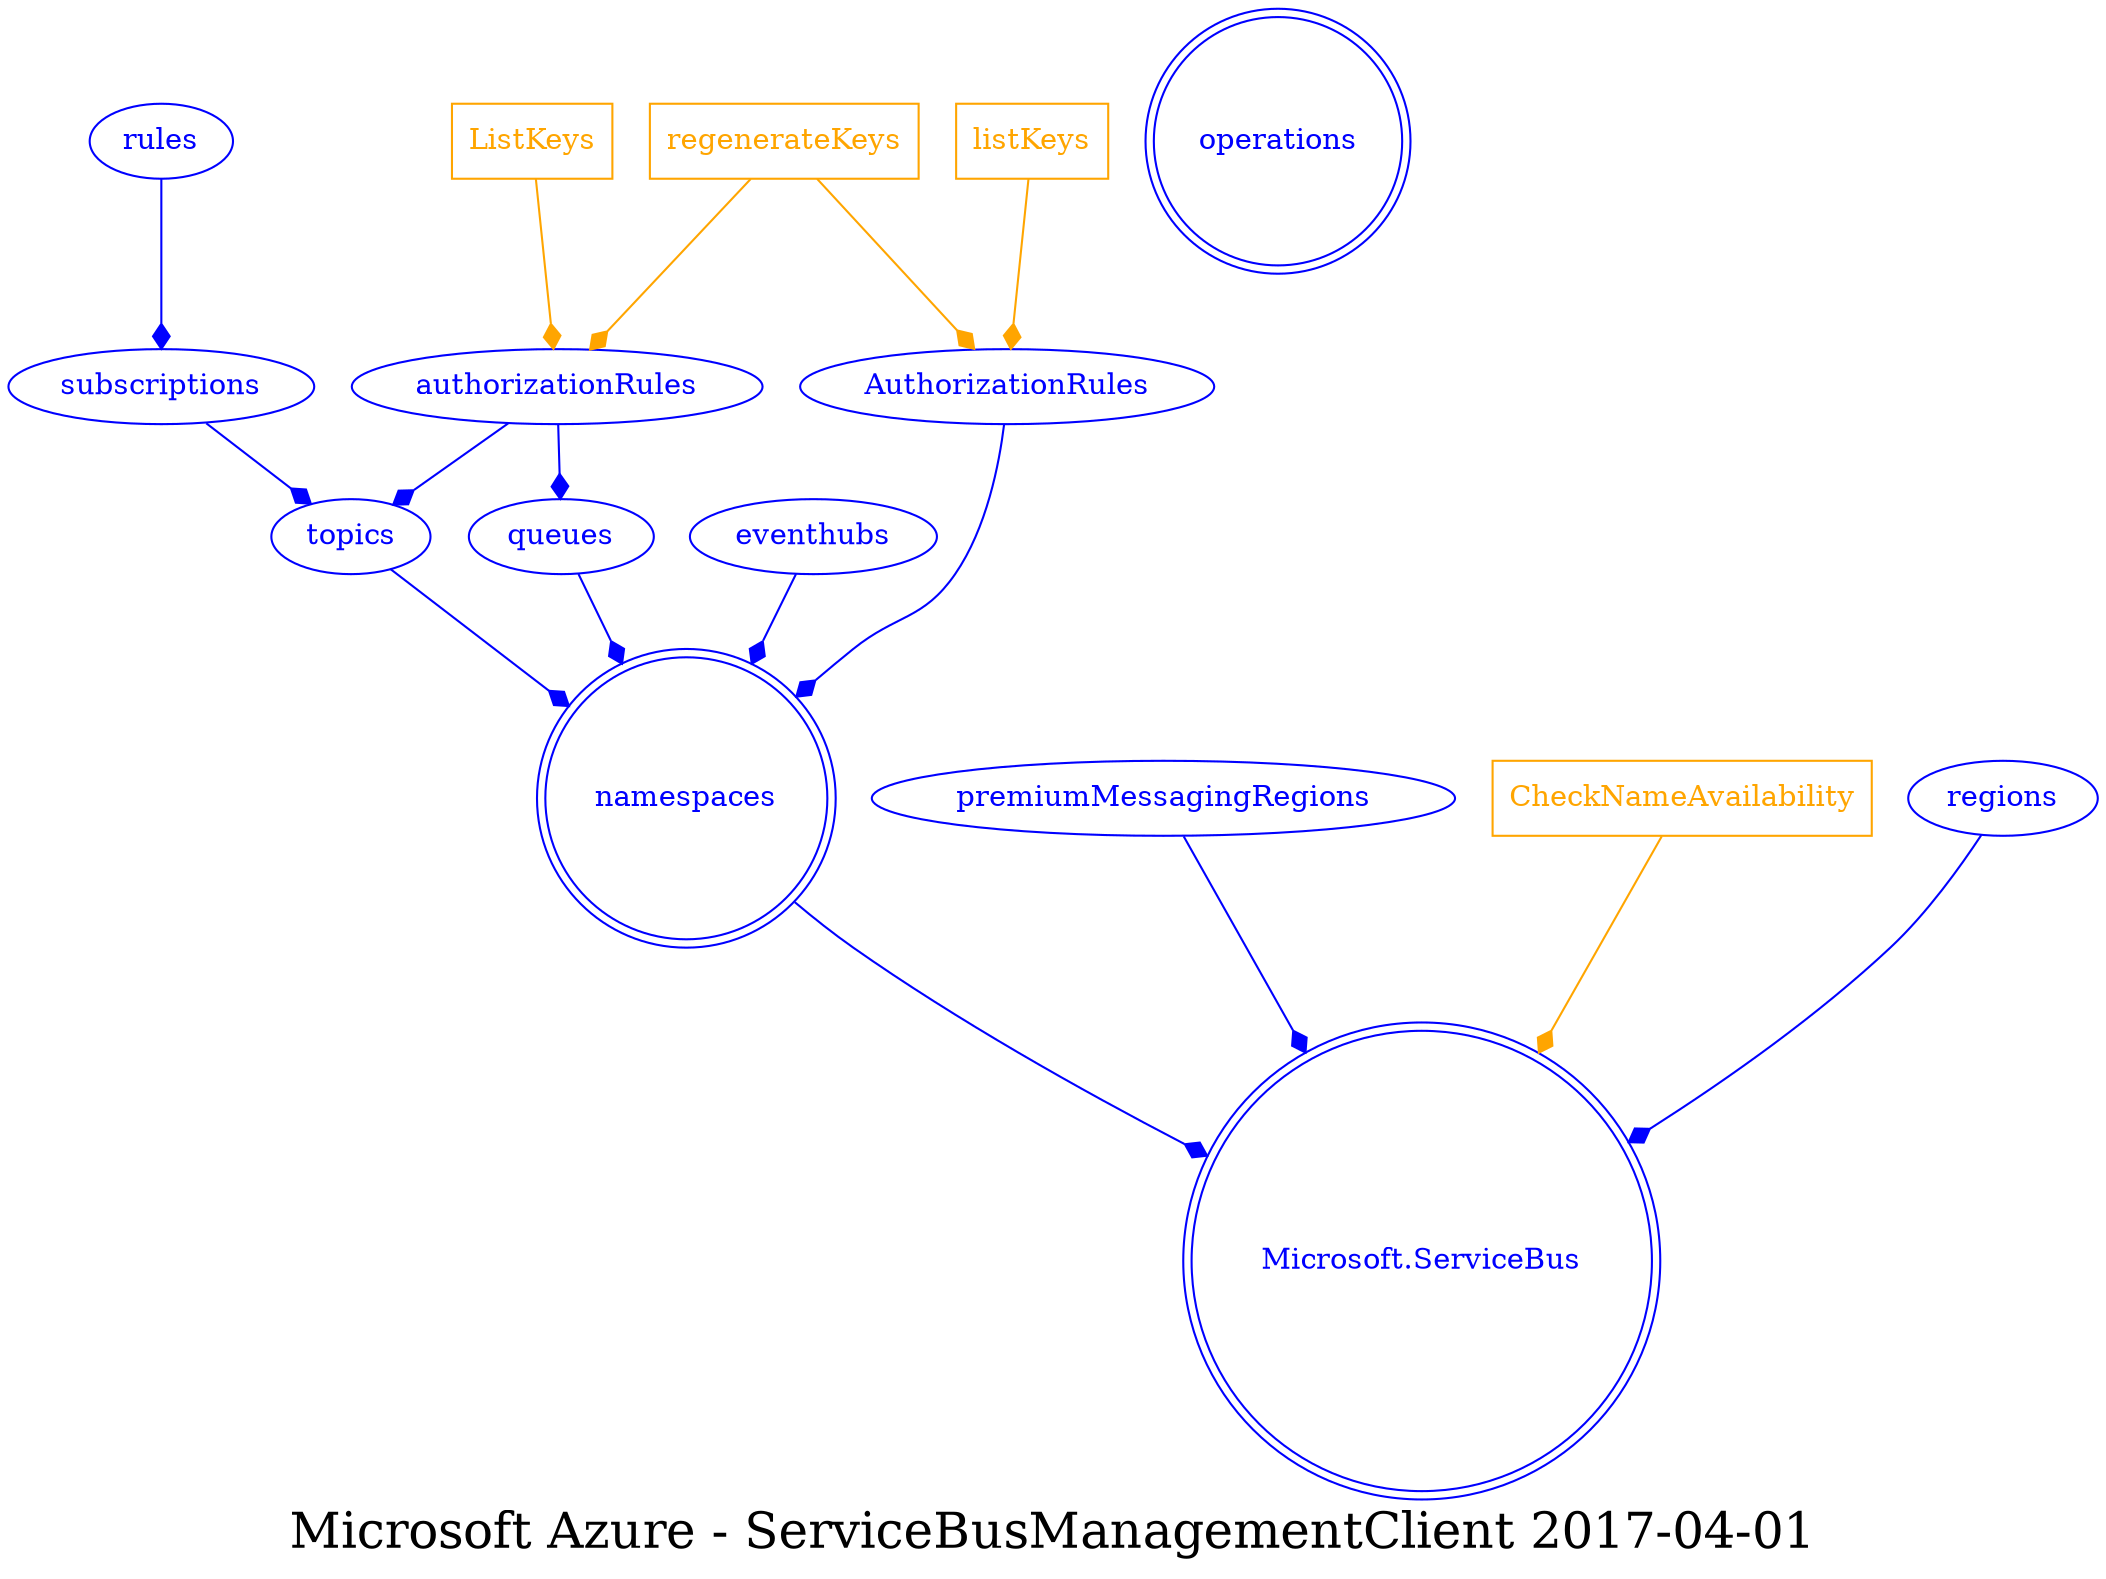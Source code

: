 digraph LexiconGraph {
graph[label="Microsoft Azure - ServiceBusManagementClient 2017-04-01", fontsize=24]
splines=true
"namespaces" [color=blue, fontcolor=blue, shape=doublecircle]
"Microsoft.ServiceBus" [color=blue, fontcolor=blue, shape=doublecircle]
"operations" [color=blue, fontcolor=blue, shape=doublecircle]
"topics" -> "namespaces" [color=blue, fontcolor=blue, arrowhead=diamond, arrowtail=none]
"topics" [color=blue, fontcolor=blue, shape=ellipse]
"authorizationRules" -> "topics" [color=blue, fontcolor=blue, arrowhead=diamond, arrowtail=none]
"authorizationRules" [color=blue, fontcolor=blue, shape=ellipse]
"ListKeys" [color=orange, fontcolor=orange, shape=box]
"ListKeys" -> "authorizationRules" [color=orange, fontcolor=orange, arrowhead=diamond, arrowtail=none]
"regenerateKeys" [color=orange, fontcolor=orange, shape=box]
"regenerateKeys" -> "authorizationRules" [color=orange, fontcolor=orange, arrowhead=diamond, arrowtail=none]
"subscriptions" -> "topics" [color=blue, fontcolor=blue, arrowhead=diamond, arrowtail=none]
"subscriptions" [color=blue, fontcolor=blue, shape=ellipse]
"rules" -> "subscriptions" [color=blue, fontcolor=blue, arrowhead=diamond, arrowtail=none]
"rules" [color=blue, fontcolor=blue, shape=ellipse]
"AuthorizationRules" -> "namespaces" [color=blue, fontcolor=blue, arrowhead=diamond, arrowtail=none]
"AuthorizationRules" [color=blue, fontcolor=blue, shape=ellipse]
"listKeys" [color=orange, fontcolor=orange, shape=box]
"listKeys" -> "AuthorizationRules" [color=orange, fontcolor=orange, arrowhead=diamond, arrowtail=none]
"regenerateKeys" -> "AuthorizationRules" [color=orange, fontcolor=orange, arrowhead=diamond, arrowtail=none]
"eventhubs" -> "namespaces" [color=blue, fontcolor=blue, arrowhead=diamond, arrowtail=none]
"eventhubs" [color=blue, fontcolor=blue, shape=ellipse]
"queues" -> "namespaces" [color=blue, fontcolor=blue, arrowhead=diamond, arrowtail=none]
"queues" [color=blue, fontcolor=blue, shape=ellipse]
"authorizationRules" -> "queues" [color=blue, fontcolor=blue, arrowhead=diamond, arrowtail=none]
"namespaces" -> "Microsoft.ServiceBus" [color=blue, fontcolor=blue, arrowhead=diamond, arrowtail=none]
"premiumMessagingRegions" -> "Microsoft.ServiceBus" [color=blue, fontcolor=blue, arrowhead=diamond, arrowtail=none]
"premiumMessagingRegions" [color=blue, fontcolor=blue, shape=ellipse]
"CheckNameAvailability" [color=orange, fontcolor=orange, shape=box]
"CheckNameAvailability" -> "Microsoft.ServiceBus" [color=orange, fontcolor=orange, arrowhead=diamond, arrowtail=none]
"regions" -> "Microsoft.ServiceBus" [color=blue, fontcolor=blue, arrowhead=diamond, arrowtail=none]
"regions" [color=blue, fontcolor=blue, shape=ellipse]
}
